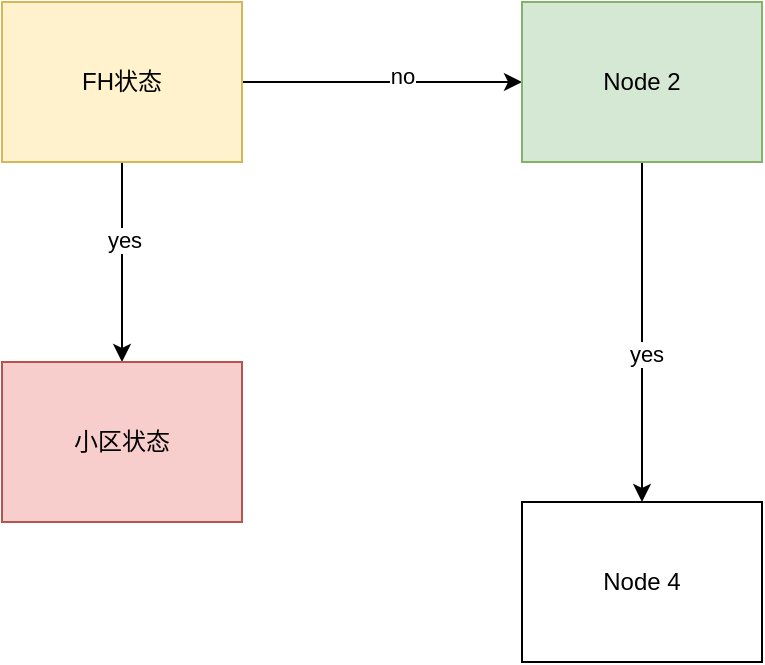 <?xml version="1.0" encoding="UTF-8"?>
<mxfile version="20.2.3" type="device">
  <diagram name="Page-1" id="140236884962832">
    <mxGraphModel dx="1037" dy="640" grid="1" gridSize="10" guides="1" tooltips="1" connect="1" arrows="1" fold="1" page="1" pageScale="1" pageWidth="850" pageHeight="1100" math="0" shadow="0">
      <root>
        <mxCell id="0" />
        <mxCell id="1" parent="0" />
        <mxCell id="5vh-vQqO_T7fT6VmDigF-140236884965712" style="edgeStyle=orthogonalEdgeStyle;rounded=0;orthogonalLoop=1;jettySize=auto;html=1;entryX=0.5;entryY=0;entryDx=0;entryDy=0;" parent="1" source="140236884963280" target="140236884964240" edge="1">
          <mxGeometry relative="1" as="geometry">
            <Array as="points">
              <mxPoint x="160" y="230" />
              <mxPoint x="160" y="230" />
            </Array>
          </mxGeometry>
        </mxCell>
        <mxCell id="g1uZYZurmc47eg6o4QuC-140236884964240" value="yes" style="edgeLabel;html=1;align=center;verticalAlign=middle;resizable=0;points=[];" parent="5vh-vQqO_T7fT6VmDigF-140236884965712" vertex="1" connectable="0">
          <mxGeometry x="-0.22" y="1" relative="1" as="geometry">
            <mxPoint as="offset" />
          </mxGeometry>
        </mxCell>
        <mxCell id="5vh-vQqO_T7fT6VmDigF-140236884965713" style="edgeStyle=orthogonalEdgeStyle;rounded=0;orthogonalLoop=1;jettySize=auto;html=1;entryX=0;entryY=0.5;entryDx=0;entryDy=0;" parent="1" source="140236884963280" target="140236884963536" edge="1">
          <mxGeometry relative="1" as="geometry">
            <Array as="points">
              <mxPoint x="300" y="140" />
              <mxPoint x="300" y="140" />
            </Array>
          </mxGeometry>
        </mxCell>
        <mxCell id="Oy2OB3GqYKEvZXlnj4X0-140236884964244" value="no" style="edgeLabel;html=1;align=center;verticalAlign=middle;resizable=0;points=[];" vertex="1" connectable="0" parent="5vh-vQqO_T7fT6VmDigF-140236884965713">
          <mxGeometry x="0.143" y="3" relative="1" as="geometry">
            <mxPoint as="offset" />
          </mxGeometry>
        </mxCell>
        <mxCell id="140236884963280" value="FH状态" style="whiteSpace=wrap;rounded=0;dashed=0;fillColor=#fff2cc;strokeColor=#d6b656;" parent="1" vertex="1">
          <mxGeometry x="100" y="100" width="120" height="80" as="geometry" />
        </mxCell>
        <mxCell id="Oy2OB3GqYKEvZXlnj4X0-140236884964241" style="edgeStyle=orthogonalEdgeStyle;rounded=0;orthogonalLoop=1;jettySize=auto;html=1;entryX=0.5;entryY=0;entryDx=0;entryDy=0;" edge="1" parent="1" source="140236884963536" target="Oy2OB3GqYKEvZXlnj4X0-140236884964242">
          <mxGeometry relative="1" as="geometry">
            <mxPoint x="390" y="320" as="targetPoint" />
          </mxGeometry>
        </mxCell>
        <mxCell id="Oy2OB3GqYKEvZXlnj4X0-140236884964243" value="yes" style="edgeLabel;html=1;align=center;verticalAlign=middle;resizable=0;points=[];" vertex="1" connectable="0" parent="Oy2OB3GqYKEvZXlnj4X0-140236884964241">
          <mxGeometry x="0.125" y="2" relative="1" as="geometry">
            <mxPoint as="offset" />
          </mxGeometry>
        </mxCell>
        <mxCell id="140236884963536" value="Node 2" style="whiteSpace=wrap;rounded=0;dashed=0;fillColor=#d5e8d4;strokeColor=#82b366;" parent="1" vertex="1">
          <mxGeometry x="360" y="100" width="120" height="80" as="geometry" />
        </mxCell>
        <mxCell id="140236884964240" value="小区状态" style="whiteSpace=wrap;rounded=0;dashed=0;fillColor=#f8cecc;strokeColor=#b85450;" parent="1" vertex="1">
          <mxGeometry x="100" y="280" width="120" height="80" as="geometry" />
        </mxCell>
        <mxCell id="Oy2OB3GqYKEvZXlnj4X0-140236884964242" value="Node 4" style="whiteSpace=wrap;rounded=0;dashed=0;" vertex="1" parent="1">
          <mxGeometry x="360" y="350" width="120" height="80" as="geometry" />
        </mxCell>
      </root>
    </mxGraphModel>
  </diagram>
</mxfile>
